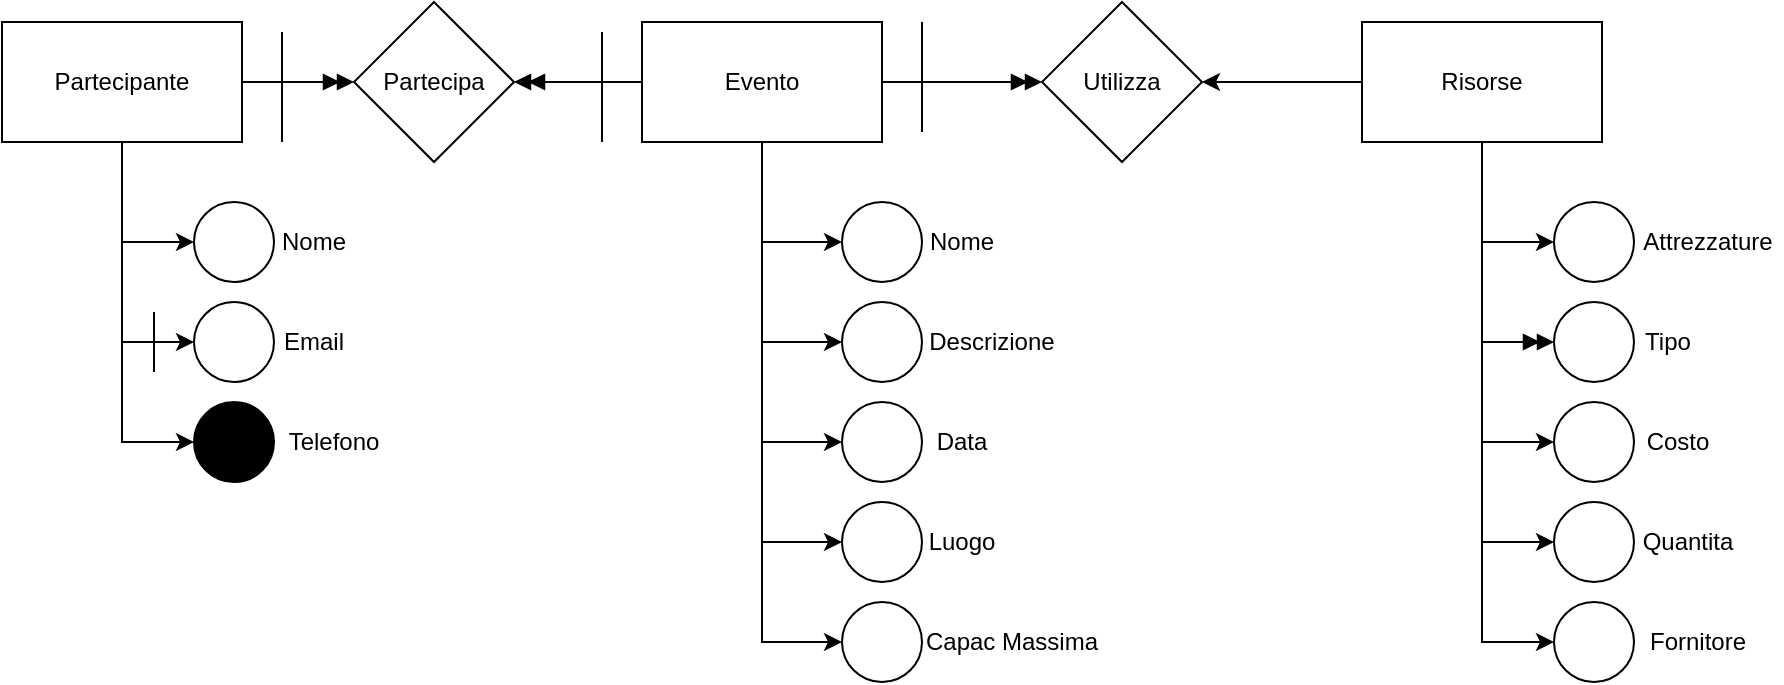 <mxfile version="24.0.4" type="device">
  <diagram name="Pagina-1" id="1y0plrhzruhd2EN4T60c">
    <mxGraphModel dx="1877" dy="629" grid="1" gridSize="10" guides="1" tooltips="1" connect="1" arrows="1" fold="1" page="1" pageScale="1" pageWidth="827" pageHeight="1169" math="0" shadow="0">
      <root>
        <mxCell id="0" />
        <mxCell id="1" parent="0" />
        <mxCell id="3FpZpKZfbaH96DSmwRkx-6" style="edgeStyle=orthogonalEdgeStyle;rounded=0;orthogonalLoop=1;jettySize=auto;html=1;entryX=0;entryY=0.5;entryDx=0;entryDy=0;" edge="1" parent="1" source="3FpZpKZfbaH96DSmwRkx-1" target="3FpZpKZfbaH96DSmwRkx-3">
          <mxGeometry relative="1" as="geometry" />
        </mxCell>
        <mxCell id="3FpZpKZfbaH96DSmwRkx-7" style="edgeStyle=orthogonalEdgeStyle;rounded=0;orthogonalLoop=1;jettySize=auto;html=1;entryX=0;entryY=0.5;entryDx=0;entryDy=0;" edge="1" parent="1" source="3FpZpKZfbaH96DSmwRkx-1" target="3FpZpKZfbaH96DSmwRkx-4">
          <mxGeometry relative="1" as="geometry" />
        </mxCell>
        <mxCell id="3FpZpKZfbaH96DSmwRkx-8" style="edgeStyle=orthogonalEdgeStyle;rounded=0;orthogonalLoop=1;jettySize=auto;html=1;entryX=0;entryY=0.5;entryDx=0;entryDy=0;" edge="1" parent="1" source="3FpZpKZfbaH96DSmwRkx-1" target="3FpZpKZfbaH96DSmwRkx-5">
          <mxGeometry relative="1" as="geometry" />
        </mxCell>
        <mxCell id="3FpZpKZfbaH96DSmwRkx-14" style="edgeStyle=orthogonalEdgeStyle;rounded=0;orthogonalLoop=1;jettySize=auto;html=1;entryX=0;entryY=0.5;entryDx=0;entryDy=0;" edge="1" parent="1" source="3FpZpKZfbaH96DSmwRkx-1" target="3FpZpKZfbaH96DSmwRkx-12">
          <mxGeometry relative="1" as="geometry" />
        </mxCell>
        <mxCell id="3FpZpKZfbaH96DSmwRkx-17" style="edgeStyle=orthogonalEdgeStyle;rounded=0;orthogonalLoop=1;jettySize=auto;html=1;entryX=0;entryY=0.5;entryDx=0;entryDy=0;" edge="1" parent="1" source="3FpZpKZfbaH96DSmwRkx-1" target="3FpZpKZfbaH96DSmwRkx-15">
          <mxGeometry relative="1" as="geometry" />
        </mxCell>
        <mxCell id="3FpZpKZfbaH96DSmwRkx-56" style="edgeStyle=orthogonalEdgeStyle;rounded=0;orthogonalLoop=1;jettySize=auto;html=1;endArrow=doubleBlock;endFill=1;" edge="1" parent="1" source="3FpZpKZfbaH96DSmwRkx-1" target="3FpZpKZfbaH96DSmwRkx-53">
          <mxGeometry relative="1" as="geometry" />
        </mxCell>
        <mxCell id="3FpZpKZfbaH96DSmwRkx-65" style="edgeStyle=orthogonalEdgeStyle;rounded=0;orthogonalLoop=1;jettySize=auto;html=1;entryX=0;entryY=0.5;entryDx=0;entryDy=0;endArrow=doubleBlock;endFill=1;" edge="1" parent="1" source="3FpZpKZfbaH96DSmwRkx-1" target="3FpZpKZfbaH96DSmwRkx-54">
          <mxGeometry relative="1" as="geometry">
            <mxPoint x="290" y="120" as="targetPoint" />
          </mxGeometry>
        </mxCell>
        <mxCell id="3FpZpKZfbaH96DSmwRkx-1" value="Evento" style="rounded=0;whiteSpace=wrap;html=1;" vertex="1" parent="1">
          <mxGeometry x="100" y="90" width="120" height="60" as="geometry" />
        </mxCell>
        <mxCell id="3FpZpKZfbaH96DSmwRkx-26" style="edgeStyle=orthogonalEdgeStyle;rounded=0;orthogonalLoop=1;jettySize=auto;html=1;entryX=0;entryY=0.5;entryDx=0;entryDy=0;" edge="1" parent="1" source="3FpZpKZfbaH96DSmwRkx-2" target="3FpZpKZfbaH96DSmwRkx-18">
          <mxGeometry relative="1" as="geometry" />
        </mxCell>
        <mxCell id="3FpZpKZfbaH96DSmwRkx-27" style="edgeStyle=orthogonalEdgeStyle;rounded=0;orthogonalLoop=1;jettySize=auto;html=1;entryX=0;entryY=0.5;entryDx=0;entryDy=0;" edge="1" parent="1" source="3FpZpKZfbaH96DSmwRkx-2" target="3FpZpKZfbaH96DSmwRkx-19">
          <mxGeometry relative="1" as="geometry" />
        </mxCell>
        <mxCell id="3FpZpKZfbaH96DSmwRkx-40" style="edgeStyle=orthogonalEdgeStyle;rounded=0;orthogonalLoop=1;jettySize=auto;html=1;entryX=0;entryY=0.5;entryDx=0;entryDy=0;" edge="1" parent="1" source="3FpZpKZfbaH96DSmwRkx-2" target="3FpZpKZfbaH96DSmwRkx-41">
          <mxGeometry relative="1" as="geometry">
            <mxPoint x="-160" y="310" as="targetPoint" />
          </mxGeometry>
        </mxCell>
        <mxCell id="3FpZpKZfbaH96DSmwRkx-55" style="edgeStyle=orthogonalEdgeStyle;rounded=0;orthogonalLoop=1;jettySize=auto;html=1;entryX=0;entryY=0.5;entryDx=0;entryDy=0;endArrow=doubleBlock;endFill=1;" edge="1" parent="1" source="3FpZpKZfbaH96DSmwRkx-2" target="3FpZpKZfbaH96DSmwRkx-53">
          <mxGeometry relative="1" as="geometry">
            <mxPoint x="-50" y="120" as="targetPoint" />
          </mxGeometry>
        </mxCell>
        <mxCell id="3FpZpKZfbaH96DSmwRkx-2" value="Partecipante" style="rounded=0;whiteSpace=wrap;html=1;" vertex="1" parent="1">
          <mxGeometry x="-220" y="90" width="120" height="60" as="geometry" />
        </mxCell>
        <mxCell id="3FpZpKZfbaH96DSmwRkx-3" value="" style="ellipse;whiteSpace=wrap;html=1;aspect=fixed;" vertex="1" parent="1">
          <mxGeometry x="200" y="180" width="40" height="40" as="geometry" />
        </mxCell>
        <mxCell id="3FpZpKZfbaH96DSmwRkx-4" value="" style="ellipse;whiteSpace=wrap;html=1;aspect=fixed;" vertex="1" parent="1">
          <mxGeometry x="200" y="230" width="40" height="40" as="geometry" />
        </mxCell>
        <mxCell id="3FpZpKZfbaH96DSmwRkx-5" value="" style="ellipse;whiteSpace=wrap;html=1;aspect=fixed;" vertex="1" parent="1">
          <mxGeometry x="200" y="280" width="40" height="40" as="geometry" />
        </mxCell>
        <mxCell id="3FpZpKZfbaH96DSmwRkx-9" value="Nome" style="text;html=1;align=center;verticalAlign=middle;whiteSpace=wrap;rounded=0;" vertex="1" parent="1">
          <mxGeometry x="240" y="185" width="40" height="30" as="geometry" />
        </mxCell>
        <mxCell id="3FpZpKZfbaH96DSmwRkx-10" value="Descrizione" style="text;html=1;align=center;verticalAlign=middle;whiteSpace=wrap;rounded=0;" vertex="1" parent="1">
          <mxGeometry x="240" y="235" width="70" height="30" as="geometry" />
        </mxCell>
        <mxCell id="3FpZpKZfbaH96DSmwRkx-11" value="Data" style="text;html=1;align=center;verticalAlign=middle;whiteSpace=wrap;rounded=0;" vertex="1" parent="1">
          <mxGeometry x="240" y="285" width="40" height="30" as="geometry" />
        </mxCell>
        <mxCell id="3FpZpKZfbaH96DSmwRkx-12" value="" style="ellipse;whiteSpace=wrap;html=1;aspect=fixed;" vertex="1" parent="1">
          <mxGeometry x="200" y="330" width="40" height="40" as="geometry" />
        </mxCell>
        <mxCell id="3FpZpKZfbaH96DSmwRkx-13" value="Luogo" style="text;html=1;align=center;verticalAlign=middle;whiteSpace=wrap;rounded=0;" vertex="1" parent="1">
          <mxGeometry x="240" y="335" width="40" height="30" as="geometry" />
        </mxCell>
        <mxCell id="3FpZpKZfbaH96DSmwRkx-15" value="" style="ellipse;whiteSpace=wrap;html=1;aspect=fixed;" vertex="1" parent="1">
          <mxGeometry x="200" y="380" width="40" height="40" as="geometry" />
        </mxCell>
        <mxCell id="3FpZpKZfbaH96DSmwRkx-16" value="Capac Massima" style="text;html=1;align=center;verticalAlign=middle;whiteSpace=wrap;rounded=0;" vertex="1" parent="1">
          <mxGeometry x="240" y="385" width="90" height="30" as="geometry" />
        </mxCell>
        <mxCell id="3FpZpKZfbaH96DSmwRkx-18" value="" style="ellipse;whiteSpace=wrap;html=1;aspect=fixed;" vertex="1" parent="1">
          <mxGeometry x="-124" y="180" width="40" height="40" as="geometry" />
        </mxCell>
        <mxCell id="3FpZpKZfbaH96DSmwRkx-19" value="" style="ellipse;whiteSpace=wrap;html=1;aspect=fixed;" vertex="1" parent="1">
          <mxGeometry x="-124" y="230" width="40" height="40" as="geometry" />
        </mxCell>
        <mxCell id="3FpZpKZfbaH96DSmwRkx-21" value="Nome" style="text;html=1;align=center;verticalAlign=middle;whiteSpace=wrap;rounded=0;" vertex="1" parent="1">
          <mxGeometry x="-84" y="185" width="40" height="30" as="geometry" />
        </mxCell>
        <mxCell id="3FpZpKZfbaH96DSmwRkx-22" value="Email" style="text;html=1;align=center;verticalAlign=middle;whiteSpace=wrap;rounded=0;" vertex="1" parent="1">
          <mxGeometry x="-84" y="235" width="40" height="30" as="geometry" />
        </mxCell>
        <mxCell id="3FpZpKZfbaH96DSmwRkx-30" style="edgeStyle=orthogonalEdgeStyle;rounded=0;orthogonalLoop=1;jettySize=auto;html=1;entryX=0;entryY=0.5;entryDx=0;entryDy=0;" edge="1" source="3FpZpKZfbaH96DSmwRkx-33" target="3FpZpKZfbaH96DSmwRkx-34" parent="1">
          <mxGeometry relative="1" as="geometry" />
        </mxCell>
        <mxCell id="3FpZpKZfbaH96DSmwRkx-31" style="edgeStyle=orthogonalEdgeStyle;rounded=0;orthogonalLoop=1;jettySize=auto;html=1;entryX=0;entryY=0.5;entryDx=0;entryDy=0;endArrow=doubleBlock;endFill=1;" edge="1" source="3FpZpKZfbaH96DSmwRkx-33" target="3FpZpKZfbaH96DSmwRkx-35" parent="1">
          <mxGeometry relative="1" as="geometry" />
        </mxCell>
        <mxCell id="3FpZpKZfbaH96DSmwRkx-46" style="edgeStyle=orthogonalEdgeStyle;rounded=0;orthogonalLoop=1;jettySize=auto;html=1;entryX=0;entryY=0.5;entryDx=0;entryDy=0;" edge="1" parent="1" source="3FpZpKZfbaH96DSmwRkx-33" target="3FpZpKZfbaH96DSmwRkx-45">
          <mxGeometry relative="1" as="geometry" />
        </mxCell>
        <mxCell id="3FpZpKZfbaH96DSmwRkx-51" style="edgeStyle=orthogonalEdgeStyle;rounded=0;orthogonalLoop=1;jettySize=auto;html=1;entryX=0;entryY=0.5;entryDx=0;entryDy=0;" edge="1" parent="1" source="3FpZpKZfbaH96DSmwRkx-33" target="3FpZpKZfbaH96DSmwRkx-48">
          <mxGeometry relative="1" as="geometry" />
        </mxCell>
        <mxCell id="3FpZpKZfbaH96DSmwRkx-52" style="edgeStyle=orthogonalEdgeStyle;rounded=0;orthogonalLoop=1;jettySize=auto;html=1;entryX=0;entryY=0.5;entryDx=0;entryDy=0;" edge="1" parent="1" source="3FpZpKZfbaH96DSmwRkx-33" target="3FpZpKZfbaH96DSmwRkx-50">
          <mxGeometry relative="1" as="geometry" />
        </mxCell>
        <mxCell id="3FpZpKZfbaH96DSmwRkx-66" style="edgeStyle=orthogonalEdgeStyle;rounded=0;orthogonalLoop=1;jettySize=auto;html=1;" edge="1" parent="1" source="3FpZpKZfbaH96DSmwRkx-33" target="3FpZpKZfbaH96DSmwRkx-54">
          <mxGeometry relative="1" as="geometry" />
        </mxCell>
        <mxCell id="3FpZpKZfbaH96DSmwRkx-33" value="Risorse" style="rounded=0;whiteSpace=wrap;html=1;" vertex="1" parent="1">
          <mxGeometry x="460" y="90" width="120" height="60" as="geometry" />
        </mxCell>
        <mxCell id="3FpZpKZfbaH96DSmwRkx-34" value="" style="ellipse;whiteSpace=wrap;html=1;aspect=fixed;" vertex="1" parent="1">
          <mxGeometry x="556" y="180" width="40" height="40" as="geometry" />
        </mxCell>
        <mxCell id="3FpZpKZfbaH96DSmwRkx-35" value="" style="ellipse;whiteSpace=wrap;html=1;aspect=fixed;" vertex="1" parent="1">
          <mxGeometry x="556" y="230" width="40" height="40" as="geometry" />
        </mxCell>
        <mxCell id="3FpZpKZfbaH96DSmwRkx-37" value="Attrezzature" style="text;html=1;align=center;verticalAlign=middle;whiteSpace=wrap;rounded=0;" vertex="1" parent="1">
          <mxGeometry x="596" y="185" width="74" height="30" as="geometry" />
        </mxCell>
        <mxCell id="3FpZpKZfbaH96DSmwRkx-38" value="Tipo" style="text;html=1;align=center;verticalAlign=middle;whiteSpace=wrap;rounded=0;" vertex="1" parent="1">
          <mxGeometry x="596" y="235" width="34" height="30" as="geometry" />
        </mxCell>
        <mxCell id="3FpZpKZfbaH96DSmwRkx-41" value="" style="ellipse;whiteSpace=wrap;html=1;aspect=fixed;fillColor=#000000;" vertex="1" parent="1">
          <mxGeometry x="-124" y="280" width="40" height="40" as="geometry" />
        </mxCell>
        <mxCell id="3FpZpKZfbaH96DSmwRkx-42" value="Telefono" style="text;html=1;align=center;verticalAlign=middle;whiteSpace=wrap;rounded=0;" vertex="1" parent="1">
          <mxGeometry x="-84" y="285" width="60" height="30" as="geometry" />
        </mxCell>
        <mxCell id="3FpZpKZfbaH96DSmwRkx-43" value="" style="endArrow=none;html=1;rounded=0;" edge="1" parent="1">
          <mxGeometry width="50" height="50" relative="1" as="geometry">
            <mxPoint x="-144" y="265" as="sourcePoint" />
            <mxPoint x="-144" y="235" as="targetPoint" />
          </mxGeometry>
        </mxCell>
        <mxCell id="3FpZpKZfbaH96DSmwRkx-44" value="Costo" style="text;html=1;align=center;verticalAlign=middle;whiteSpace=wrap;rounded=0;" vertex="1" parent="1">
          <mxGeometry x="596" y="285" width="44" height="30" as="geometry" />
        </mxCell>
        <mxCell id="3FpZpKZfbaH96DSmwRkx-45" value="" style="ellipse;whiteSpace=wrap;html=1;aspect=fixed;" vertex="1" parent="1">
          <mxGeometry x="556" y="280" width="40" height="40" as="geometry" />
        </mxCell>
        <mxCell id="3FpZpKZfbaH96DSmwRkx-47" value="Quantita" style="text;html=1;align=center;verticalAlign=middle;whiteSpace=wrap;rounded=0;" vertex="1" parent="1">
          <mxGeometry x="596" y="335" width="54" height="30" as="geometry" />
        </mxCell>
        <mxCell id="3FpZpKZfbaH96DSmwRkx-48" value="" style="ellipse;whiteSpace=wrap;html=1;aspect=fixed;" vertex="1" parent="1">
          <mxGeometry x="556" y="330" width="40" height="40" as="geometry" />
        </mxCell>
        <mxCell id="3FpZpKZfbaH96DSmwRkx-49" value="Fornitore" style="text;html=1;align=center;verticalAlign=middle;whiteSpace=wrap;rounded=0;" vertex="1" parent="1">
          <mxGeometry x="596" y="385" width="64" height="30" as="geometry" />
        </mxCell>
        <mxCell id="3FpZpKZfbaH96DSmwRkx-50" value="" style="ellipse;whiteSpace=wrap;html=1;aspect=fixed;" vertex="1" parent="1">
          <mxGeometry x="556" y="380" width="40" height="40" as="geometry" />
        </mxCell>
        <mxCell id="3FpZpKZfbaH96DSmwRkx-53" value="Partecipa" style="rhombus;whiteSpace=wrap;html=1;" vertex="1" parent="1">
          <mxGeometry x="-44" y="80" width="80" height="80" as="geometry" />
        </mxCell>
        <mxCell id="3FpZpKZfbaH96DSmwRkx-54" value="Utilizza" style="rhombus;whiteSpace=wrap;html=1;" vertex="1" parent="1">
          <mxGeometry x="300" y="80" width="80" height="80" as="geometry" />
        </mxCell>
        <mxCell id="3FpZpKZfbaH96DSmwRkx-67" value="" style="endArrow=none;html=1;rounded=0;" edge="1" parent="1">
          <mxGeometry width="50" height="50" relative="1" as="geometry">
            <mxPoint x="80" y="150" as="sourcePoint" />
            <mxPoint x="80" y="95" as="targetPoint" />
          </mxGeometry>
        </mxCell>
        <mxCell id="3FpZpKZfbaH96DSmwRkx-68" value="" style="endArrow=none;html=1;rounded=0;" edge="1" parent="1">
          <mxGeometry width="50" height="50" relative="1" as="geometry">
            <mxPoint x="240" y="145" as="sourcePoint" />
            <mxPoint x="240" y="90" as="targetPoint" />
          </mxGeometry>
        </mxCell>
        <mxCell id="3FpZpKZfbaH96DSmwRkx-70" value="" style="endArrow=none;html=1;rounded=0;" edge="1" parent="1">
          <mxGeometry width="50" height="50" relative="1" as="geometry">
            <mxPoint x="-80" y="150" as="sourcePoint" />
            <mxPoint x="-80" y="95" as="targetPoint" />
          </mxGeometry>
        </mxCell>
      </root>
    </mxGraphModel>
  </diagram>
</mxfile>

